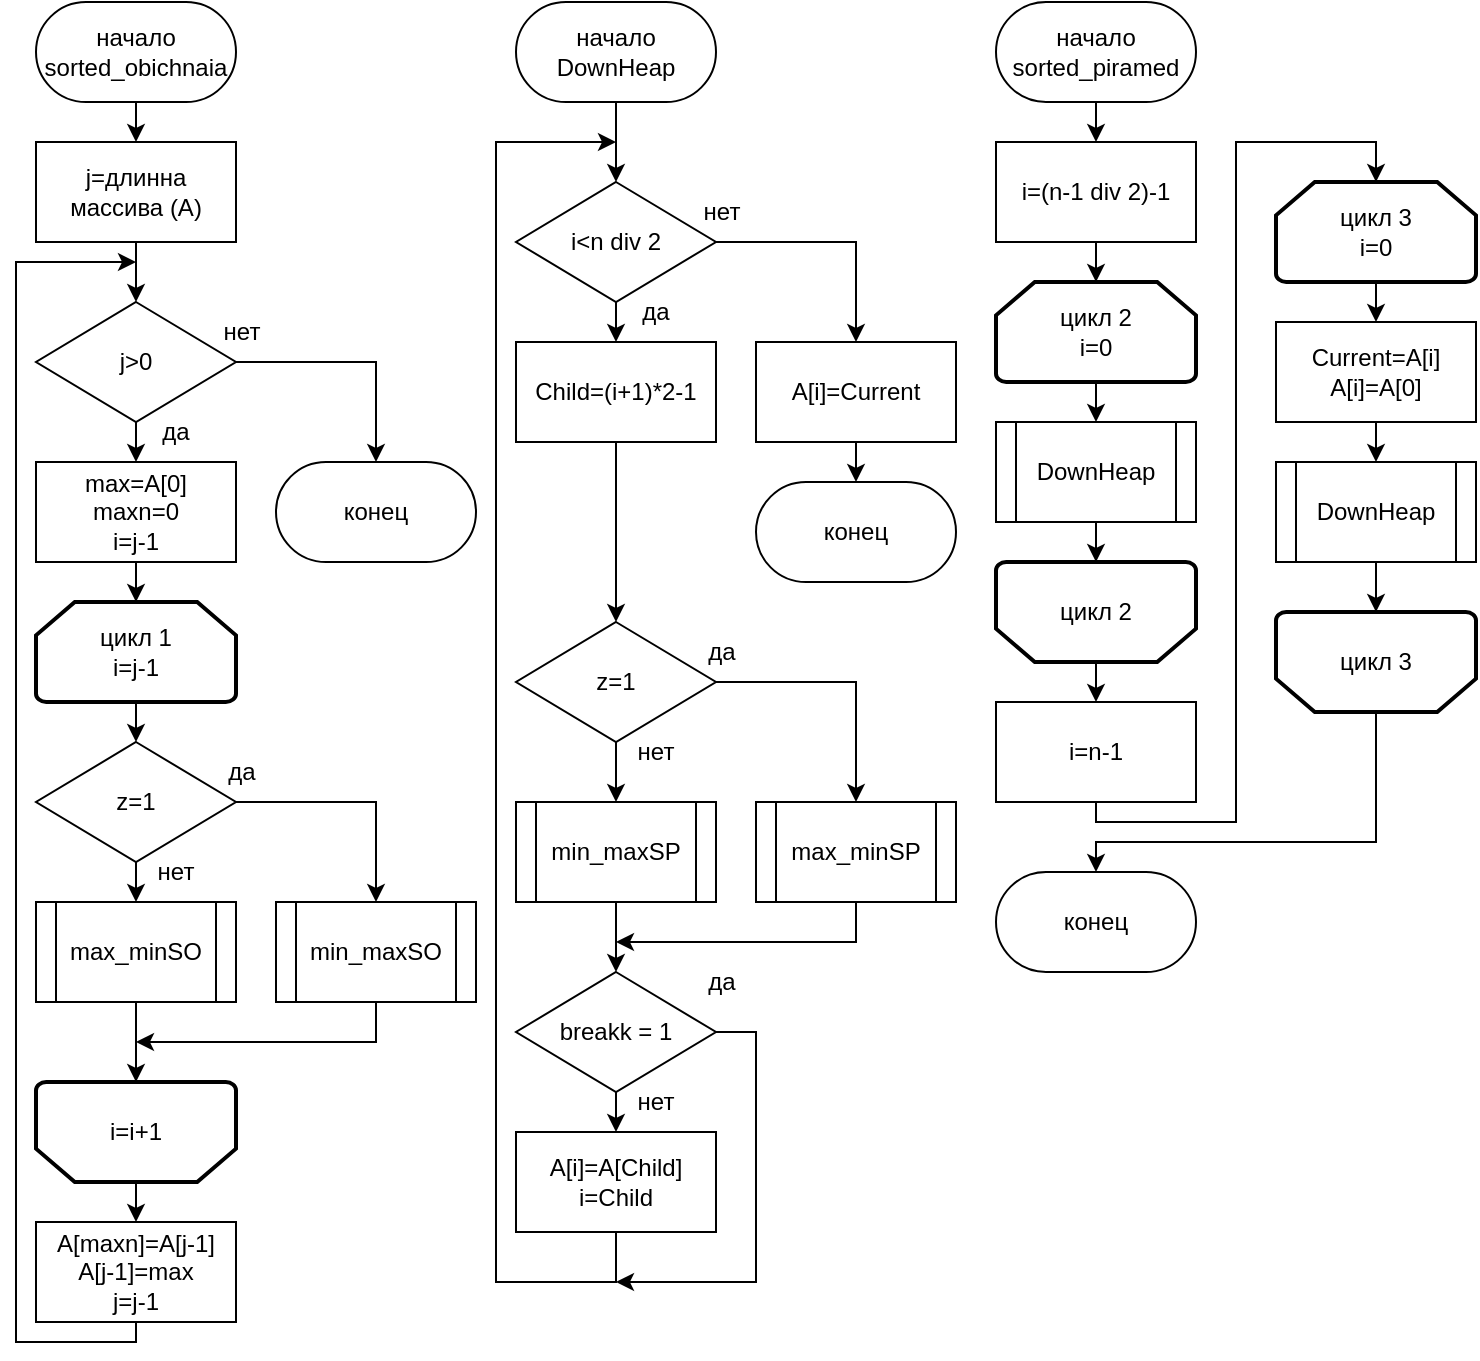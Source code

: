 <mxfile version="22.1.11" type="device">
  <diagram name="Страница — 1" id="KhJkwCfH9XHo2D9eAjh5">
    <mxGraphModel dx="673" dy="1193" grid="1" gridSize="10" guides="1" tooltips="1" connect="1" arrows="1" fold="1" page="1" pageScale="1" pageWidth="827" pageHeight="1169" math="0" shadow="0">
      <root>
        <mxCell id="0" />
        <mxCell id="1" parent="0" />
        <mxCell id="Ojkf_AzRO0BKuxMmt7U0-4" style="edgeStyle=orthogonalEdgeStyle;rounded=0;orthogonalLoop=1;jettySize=auto;html=1;exitX=0.5;exitY=1;exitDx=0;exitDy=0;entryX=0.5;entryY=0;entryDx=0;entryDy=0;" edge="1" parent="1" source="Ojkf_AzRO0BKuxMmt7U0-1" target="Ojkf_AzRO0BKuxMmt7U0-3">
          <mxGeometry relative="1" as="geometry" />
        </mxCell>
        <mxCell id="Ojkf_AzRO0BKuxMmt7U0-1" value="начало&lt;br&gt;sorted_obichnaia" style="rounded=1;whiteSpace=wrap;html=1;arcSize=50;" vertex="1" parent="1">
          <mxGeometry x="30" y="20" width="100" height="50" as="geometry" />
        </mxCell>
        <mxCell id="Ojkf_AzRO0BKuxMmt7U0-11" style="edgeStyle=orthogonalEdgeStyle;rounded=0;orthogonalLoop=1;jettySize=auto;html=1;exitX=0.5;exitY=1;exitDx=0;exitDy=0;entryX=0.5;entryY=0;entryDx=0;entryDy=0;" edge="1" parent="1" source="Ojkf_AzRO0BKuxMmt7U0-3" target="Ojkf_AzRO0BKuxMmt7U0-15">
          <mxGeometry relative="1" as="geometry">
            <mxPoint x="80" y="160" as="targetPoint" />
          </mxGeometry>
        </mxCell>
        <mxCell id="Ojkf_AzRO0BKuxMmt7U0-3" value="j=длинна массива (A)" style="rounded=0;whiteSpace=wrap;html=1;" vertex="1" parent="1">
          <mxGeometry x="30" y="90" width="100" height="50" as="geometry" />
        </mxCell>
        <mxCell id="Ojkf_AzRO0BKuxMmt7U0-19" style="edgeStyle=orthogonalEdgeStyle;rounded=0;orthogonalLoop=1;jettySize=auto;html=1;exitX=0.5;exitY=1;exitDx=0;exitDy=0;entryX=0.5;entryY=0;entryDx=0;entryDy=0;" edge="1" parent="1" source="Ojkf_AzRO0BKuxMmt7U0-15" target="Ojkf_AzRO0BKuxMmt7U0-18">
          <mxGeometry relative="1" as="geometry" />
        </mxCell>
        <mxCell id="Ojkf_AzRO0BKuxMmt7U0-41" style="edgeStyle=orthogonalEdgeStyle;rounded=0;orthogonalLoop=1;jettySize=auto;html=1;exitX=1;exitY=0.5;exitDx=0;exitDy=0;entryX=0.5;entryY=0;entryDx=0;entryDy=0;" edge="1" parent="1" source="Ojkf_AzRO0BKuxMmt7U0-15" target="Ojkf_AzRO0BKuxMmt7U0-38">
          <mxGeometry relative="1" as="geometry" />
        </mxCell>
        <mxCell id="Ojkf_AzRO0BKuxMmt7U0-15" value="j&amp;gt;0" style="rhombus;whiteSpace=wrap;html=1;" vertex="1" parent="1">
          <mxGeometry x="30" y="170" width="100" height="60" as="geometry" />
        </mxCell>
        <mxCell id="Ojkf_AzRO0BKuxMmt7U0-16" value="нет" style="text;html=1;strokeColor=none;fillColor=none;align=center;verticalAlign=middle;whiteSpace=wrap;rounded=0;" vertex="1" parent="1">
          <mxGeometry x="103" y="170" width="60" height="30" as="geometry" />
        </mxCell>
        <mxCell id="Ojkf_AzRO0BKuxMmt7U0-17" value="да" style="text;html=1;strokeColor=none;fillColor=none;align=center;verticalAlign=middle;whiteSpace=wrap;rounded=0;" vertex="1" parent="1">
          <mxGeometry x="70" y="220" width="60" height="30" as="geometry" />
        </mxCell>
        <mxCell id="Ojkf_AzRO0BKuxMmt7U0-18" value="&lt;div&gt;max=A[0]&lt;/div&gt;&lt;div&gt;&lt;span style=&quot;background-color: initial;&quot;&gt;maxn=0&lt;/span&gt;&lt;/div&gt;&lt;div&gt;&lt;span style=&quot;background-color: initial;&quot;&gt;i=j-1&lt;/span&gt;&lt;/div&gt;" style="rounded=0;whiteSpace=wrap;html=1;" vertex="1" parent="1">
          <mxGeometry x="30" y="250" width="100" height="50" as="geometry" />
        </mxCell>
        <mxCell id="Ojkf_AzRO0BKuxMmt7U0-25" style="edgeStyle=orthogonalEdgeStyle;rounded=0;orthogonalLoop=1;jettySize=auto;html=1;exitX=0.5;exitY=1;exitDx=0;exitDy=0;exitPerimeter=0;entryX=0.5;entryY=0;entryDx=0;entryDy=0;" edge="1" parent="1" source="Ojkf_AzRO0BKuxMmt7U0-20" target="Ojkf_AzRO0BKuxMmt7U0-22">
          <mxGeometry relative="1" as="geometry" />
        </mxCell>
        <mxCell id="Ojkf_AzRO0BKuxMmt7U0-20" value="цикл 1&lt;br&gt;i=j-1" style="strokeWidth=2;html=1;shape=mxgraph.flowchart.loop_limit;whiteSpace=wrap;" vertex="1" parent="1">
          <mxGeometry x="30" y="320" width="100" height="50" as="geometry" />
        </mxCell>
        <mxCell id="Ojkf_AzRO0BKuxMmt7U0-21" style="edgeStyle=orthogonalEdgeStyle;rounded=0;orthogonalLoop=1;jettySize=auto;html=1;exitX=0.5;exitY=1;exitDx=0;exitDy=0;entryX=0.5;entryY=0;entryDx=0;entryDy=0;entryPerimeter=0;" edge="1" parent="1" source="Ojkf_AzRO0BKuxMmt7U0-18" target="Ojkf_AzRO0BKuxMmt7U0-20">
          <mxGeometry relative="1" as="geometry" />
        </mxCell>
        <mxCell id="Ojkf_AzRO0BKuxMmt7U0-28" style="edgeStyle=orthogonalEdgeStyle;rounded=0;orthogonalLoop=1;jettySize=auto;html=1;exitX=1;exitY=0.5;exitDx=0;exitDy=0;entryX=0.5;entryY=0;entryDx=0;entryDy=0;" edge="1" parent="1" source="Ojkf_AzRO0BKuxMmt7U0-22" target="Ojkf_AzRO0BKuxMmt7U0-27">
          <mxGeometry relative="1" as="geometry" />
        </mxCell>
        <mxCell id="Ojkf_AzRO0BKuxMmt7U0-29" style="edgeStyle=orthogonalEdgeStyle;rounded=0;orthogonalLoop=1;jettySize=auto;html=1;exitX=0.5;exitY=1;exitDx=0;exitDy=0;entryX=0.5;entryY=0;entryDx=0;entryDy=0;" edge="1" parent="1" source="Ojkf_AzRO0BKuxMmt7U0-22" target="Ojkf_AzRO0BKuxMmt7U0-26">
          <mxGeometry relative="1" as="geometry" />
        </mxCell>
        <mxCell id="Ojkf_AzRO0BKuxMmt7U0-22" value="z=1" style="rhombus;whiteSpace=wrap;html=1;" vertex="1" parent="1">
          <mxGeometry x="30" y="390" width="100" height="60" as="geometry" />
        </mxCell>
        <mxCell id="Ojkf_AzRO0BKuxMmt7U0-23" value="да" style="text;html=1;strokeColor=none;fillColor=none;align=center;verticalAlign=middle;whiteSpace=wrap;rounded=0;" vertex="1" parent="1">
          <mxGeometry x="103" y="390" width="60" height="30" as="geometry" />
        </mxCell>
        <mxCell id="Ojkf_AzRO0BKuxMmt7U0-24" value="нет" style="text;html=1;strokeColor=none;fillColor=none;align=center;verticalAlign=middle;whiteSpace=wrap;rounded=0;" vertex="1" parent="1">
          <mxGeometry x="70" y="440" width="60" height="30" as="geometry" />
        </mxCell>
        <mxCell id="Ojkf_AzRO0BKuxMmt7U0-26" value="max_minSO" style="shape=process;whiteSpace=wrap;html=1;backgroundOutline=1;" vertex="1" parent="1">
          <mxGeometry x="30" y="470" width="100" height="50" as="geometry" />
        </mxCell>
        <mxCell id="Ojkf_AzRO0BKuxMmt7U0-32" style="edgeStyle=orthogonalEdgeStyle;rounded=0;orthogonalLoop=1;jettySize=auto;html=1;exitX=0.5;exitY=1;exitDx=0;exitDy=0;" edge="1" parent="1" source="Ojkf_AzRO0BKuxMmt7U0-27">
          <mxGeometry relative="1" as="geometry">
            <mxPoint x="80" y="540" as="targetPoint" />
            <Array as="points">
              <mxPoint x="200" y="540" />
            </Array>
          </mxGeometry>
        </mxCell>
        <mxCell id="Ojkf_AzRO0BKuxMmt7U0-27" value="min_maxSO" style="shape=process;whiteSpace=wrap;html=1;backgroundOutline=1;" vertex="1" parent="1">
          <mxGeometry x="150" y="470" width="100" height="50" as="geometry" />
        </mxCell>
        <mxCell id="Ojkf_AzRO0BKuxMmt7U0-40" style="edgeStyle=orthogonalEdgeStyle;rounded=0;orthogonalLoop=1;jettySize=auto;html=1;exitX=0.5;exitY=1;exitDx=0;exitDy=0;" edge="1" parent="1" source="Ojkf_AzRO0BKuxMmt7U0-30">
          <mxGeometry relative="1" as="geometry">
            <mxPoint x="80" y="150" as="targetPoint" />
            <Array as="points">
              <mxPoint x="80" y="690" />
              <mxPoint x="20" y="690" />
              <mxPoint x="20" y="150" />
            </Array>
          </mxGeometry>
        </mxCell>
        <mxCell id="Ojkf_AzRO0BKuxMmt7U0-30" value="&lt;div&gt;A[maxn]=A[j-1]&lt;/div&gt;&lt;div&gt;&lt;span style=&quot;background-color: initial;&quot;&gt;A[j-1]=max&lt;/span&gt;&lt;/div&gt;&lt;div&gt;j=j-1&lt;/div&gt;" style="rounded=0;whiteSpace=wrap;html=1;" vertex="1" parent="1">
          <mxGeometry x="30" y="630" width="100" height="50" as="geometry" />
        </mxCell>
        <mxCell id="Ojkf_AzRO0BKuxMmt7U0-37" style="edgeStyle=orthogonalEdgeStyle;rounded=0;orthogonalLoop=1;jettySize=auto;html=1;exitX=0.5;exitY=0;exitDx=0;exitDy=0;exitPerimeter=0;entryX=0.5;entryY=0;entryDx=0;entryDy=0;" edge="1" parent="1" source="Ojkf_AzRO0BKuxMmt7U0-33" target="Ojkf_AzRO0BKuxMmt7U0-30">
          <mxGeometry relative="1" as="geometry" />
        </mxCell>
        <mxCell id="Ojkf_AzRO0BKuxMmt7U0-33" value="" style="strokeWidth=2;html=1;shape=mxgraph.flowchart.loop_limit;whiteSpace=wrap;rotation=-180;" vertex="1" parent="1">
          <mxGeometry x="30" y="560" width="100" height="50" as="geometry" />
        </mxCell>
        <mxCell id="Ojkf_AzRO0BKuxMmt7U0-34" value="i=i+1" style="text;html=1;strokeColor=none;fillColor=none;align=center;verticalAlign=middle;whiteSpace=wrap;rounded=0;" vertex="1" parent="1">
          <mxGeometry x="50" y="570" width="60" height="30" as="geometry" />
        </mxCell>
        <mxCell id="Ojkf_AzRO0BKuxMmt7U0-36" style="edgeStyle=orthogonalEdgeStyle;rounded=0;orthogonalLoop=1;jettySize=auto;html=1;exitX=0.5;exitY=1;exitDx=0;exitDy=0;entryX=0.5;entryY=1;entryDx=0;entryDy=0;entryPerimeter=0;" edge="1" parent="1" source="Ojkf_AzRO0BKuxMmt7U0-26" target="Ojkf_AzRO0BKuxMmt7U0-33">
          <mxGeometry relative="1" as="geometry" />
        </mxCell>
        <mxCell id="Ojkf_AzRO0BKuxMmt7U0-38" value="конец" style="rounded=1;whiteSpace=wrap;html=1;arcSize=50;" vertex="1" parent="1">
          <mxGeometry x="150" y="250" width="100" height="50" as="geometry" />
        </mxCell>
        <mxCell id="Ojkf_AzRO0BKuxMmt7U0-47" style="edgeStyle=orthogonalEdgeStyle;rounded=0;orthogonalLoop=1;jettySize=auto;html=1;exitX=0.5;exitY=1;exitDx=0;exitDy=0;entryX=0.5;entryY=0;entryDx=0;entryDy=0;" edge="1" parent="1" source="Ojkf_AzRO0BKuxMmt7U0-43" target="Ojkf_AzRO0BKuxMmt7U0-44">
          <mxGeometry relative="1" as="geometry" />
        </mxCell>
        <mxCell id="Ojkf_AzRO0BKuxMmt7U0-43" value="начало&lt;br&gt;DownHeap" style="rounded=1;whiteSpace=wrap;html=1;arcSize=50;" vertex="1" parent="1">
          <mxGeometry x="270" y="20" width="100" height="50" as="geometry" />
        </mxCell>
        <mxCell id="Ojkf_AzRO0BKuxMmt7U0-49" style="edgeStyle=orthogonalEdgeStyle;rounded=0;orthogonalLoop=1;jettySize=auto;html=1;exitX=0.5;exitY=1;exitDx=0;exitDy=0;entryX=0.5;entryY=0;entryDx=0;entryDy=0;" edge="1" parent="1" source="Ojkf_AzRO0BKuxMmt7U0-44" target="Ojkf_AzRO0BKuxMmt7U0-48">
          <mxGeometry relative="1" as="geometry" />
        </mxCell>
        <mxCell id="Ojkf_AzRO0BKuxMmt7U0-73" style="edgeStyle=orthogonalEdgeStyle;rounded=0;orthogonalLoop=1;jettySize=auto;html=1;exitX=1;exitY=0.5;exitDx=0;exitDy=0;entryX=0.5;entryY=0;entryDx=0;entryDy=0;" edge="1" parent="1" source="Ojkf_AzRO0BKuxMmt7U0-44" target="Ojkf_AzRO0BKuxMmt7U0-70">
          <mxGeometry relative="1" as="geometry" />
        </mxCell>
        <mxCell id="Ojkf_AzRO0BKuxMmt7U0-44" value="i&amp;lt;n div 2" style="rhombus;whiteSpace=wrap;html=1;" vertex="1" parent="1">
          <mxGeometry x="270" y="110" width="100" height="60" as="geometry" />
        </mxCell>
        <mxCell id="Ojkf_AzRO0BKuxMmt7U0-45" value="нет" style="text;html=1;strokeColor=none;fillColor=none;align=center;verticalAlign=middle;whiteSpace=wrap;rounded=0;" vertex="1" parent="1">
          <mxGeometry x="343" y="110" width="60" height="30" as="geometry" />
        </mxCell>
        <mxCell id="Ojkf_AzRO0BKuxMmt7U0-46" value="да" style="text;html=1;strokeColor=none;fillColor=none;align=center;verticalAlign=middle;whiteSpace=wrap;rounded=0;" vertex="1" parent="1">
          <mxGeometry x="310" y="160" width="60" height="30" as="geometry" />
        </mxCell>
        <mxCell id="Ojkf_AzRO0BKuxMmt7U0-53" style="edgeStyle=orthogonalEdgeStyle;rounded=0;orthogonalLoop=1;jettySize=auto;html=1;exitX=0.5;exitY=1;exitDx=0;exitDy=0;entryX=0.5;entryY=0;entryDx=0;entryDy=0;" edge="1" parent="1" source="Ojkf_AzRO0BKuxMmt7U0-48" target="Ojkf_AzRO0BKuxMmt7U0-50">
          <mxGeometry relative="1" as="geometry" />
        </mxCell>
        <mxCell id="Ojkf_AzRO0BKuxMmt7U0-48" value="Child=(i+1)*2-1" style="rounded=0;whiteSpace=wrap;html=1;" vertex="1" parent="1">
          <mxGeometry x="270" y="190" width="100" height="50" as="geometry" />
        </mxCell>
        <mxCell id="Ojkf_AzRO0BKuxMmt7U0-57" style="edgeStyle=orthogonalEdgeStyle;rounded=0;orthogonalLoop=1;jettySize=auto;html=1;exitX=1;exitY=0.5;exitDx=0;exitDy=0;entryX=0.5;entryY=0;entryDx=0;entryDy=0;" edge="1" parent="1" source="Ojkf_AzRO0BKuxMmt7U0-50" target="Ojkf_AzRO0BKuxMmt7U0-56">
          <mxGeometry relative="1" as="geometry" />
        </mxCell>
        <mxCell id="Ojkf_AzRO0BKuxMmt7U0-58" style="edgeStyle=orthogonalEdgeStyle;rounded=0;orthogonalLoop=1;jettySize=auto;html=1;exitX=0.5;exitY=1;exitDx=0;exitDy=0;entryX=0.5;entryY=0;entryDx=0;entryDy=0;" edge="1" parent="1" source="Ojkf_AzRO0BKuxMmt7U0-50" target="Ojkf_AzRO0BKuxMmt7U0-55">
          <mxGeometry relative="1" as="geometry" />
        </mxCell>
        <mxCell id="Ojkf_AzRO0BKuxMmt7U0-50" value="z=1" style="rhombus;whiteSpace=wrap;html=1;" vertex="1" parent="1">
          <mxGeometry x="270" y="330" width="100" height="60" as="geometry" />
        </mxCell>
        <mxCell id="Ojkf_AzRO0BKuxMmt7U0-51" value="да" style="text;html=1;strokeColor=none;fillColor=none;align=center;verticalAlign=middle;whiteSpace=wrap;rounded=0;" vertex="1" parent="1">
          <mxGeometry x="343" y="330" width="60" height="30" as="geometry" />
        </mxCell>
        <mxCell id="Ojkf_AzRO0BKuxMmt7U0-52" value="нет" style="text;html=1;strokeColor=none;fillColor=none;align=center;verticalAlign=middle;whiteSpace=wrap;rounded=0;" vertex="1" parent="1">
          <mxGeometry x="310" y="380" width="60" height="30" as="geometry" />
        </mxCell>
        <mxCell id="Ojkf_AzRO0BKuxMmt7U0-62" style="edgeStyle=orthogonalEdgeStyle;rounded=0;orthogonalLoop=1;jettySize=auto;html=1;exitX=0.5;exitY=1;exitDx=0;exitDy=0;entryX=0.5;entryY=0;entryDx=0;entryDy=0;" edge="1" parent="1" source="Ojkf_AzRO0BKuxMmt7U0-55" target="Ojkf_AzRO0BKuxMmt7U0-59">
          <mxGeometry relative="1" as="geometry" />
        </mxCell>
        <mxCell id="Ojkf_AzRO0BKuxMmt7U0-55" value="min_maxSP" style="shape=process;whiteSpace=wrap;html=1;backgroundOutline=1;" vertex="1" parent="1">
          <mxGeometry x="270" y="420" width="100" height="50" as="geometry" />
        </mxCell>
        <mxCell id="Ojkf_AzRO0BKuxMmt7U0-63" style="edgeStyle=orthogonalEdgeStyle;rounded=0;orthogonalLoop=1;jettySize=auto;html=1;exitX=0.5;exitY=1;exitDx=0;exitDy=0;" edge="1" parent="1" source="Ojkf_AzRO0BKuxMmt7U0-56">
          <mxGeometry relative="1" as="geometry">
            <mxPoint x="320" y="490" as="targetPoint" />
            <Array as="points">
              <mxPoint x="440" y="490" />
            </Array>
          </mxGeometry>
        </mxCell>
        <mxCell id="Ojkf_AzRO0BKuxMmt7U0-56" value="max_minSP" style="shape=process;whiteSpace=wrap;html=1;backgroundOutline=1;" vertex="1" parent="1">
          <mxGeometry x="390" y="420" width="100" height="50" as="geometry" />
        </mxCell>
        <mxCell id="Ojkf_AzRO0BKuxMmt7U0-68" style="edgeStyle=orthogonalEdgeStyle;rounded=0;orthogonalLoop=1;jettySize=auto;html=1;exitX=0.5;exitY=1;exitDx=0;exitDy=0;entryX=0.5;entryY=0;entryDx=0;entryDy=0;" edge="1" parent="1" source="Ojkf_AzRO0BKuxMmt7U0-59" target="Ojkf_AzRO0BKuxMmt7U0-66">
          <mxGeometry relative="1" as="geometry" />
        </mxCell>
        <mxCell id="Ojkf_AzRO0BKuxMmt7U0-74" style="edgeStyle=orthogonalEdgeStyle;rounded=0;orthogonalLoop=1;jettySize=auto;html=1;exitX=1;exitY=0.5;exitDx=0;exitDy=0;" edge="1" parent="1" source="Ojkf_AzRO0BKuxMmt7U0-59">
          <mxGeometry relative="1" as="geometry">
            <mxPoint x="320" y="660" as="targetPoint" />
            <Array as="points">
              <mxPoint x="390" y="535" />
              <mxPoint x="390" y="660" />
            </Array>
          </mxGeometry>
        </mxCell>
        <mxCell id="Ojkf_AzRO0BKuxMmt7U0-59" value="breakk = 1" style="rhombus;whiteSpace=wrap;html=1;" vertex="1" parent="1">
          <mxGeometry x="270" y="505" width="100" height="60" as="geometry" />
        </mxCell>
        <mxCell id="Ojkf_AzRO0BKuxMmt7U0-60" value="да" style="text;html=1;strokeColor=none;fillColor=none;align=center;verticalAlign=middle;whiteSpace=wrap;rounded=0;" vertex="1" parent="1">
          <mxGeometry x="343" y="495" width="60" height="30" as="geometry" />
        </mxCell>
        <mxCell id="Ojkf_AzRO0BKuxMmt7U0-61" value="нет" style="text;html=1;strokeColor=none;fillColor=none;align=center;verticalAlign=middle;whiteSpace=wrap;rounded=0;" vertex="1" parent="1">
          <mxGeometry x="310" y="555" width="60" height="30" as="geometry" />
        </mxCell>
        <mxCell id="Ojkf_AzRO0BKuxMmt7U0-78" style="edgeStyle=orthogonalEdgeStyle;rounded=0;orthogonalLoop=1;jettySize=auto;html=1;exitX=0.5;exitY=1;exitDx=0;exitDy=0;" edge="1" parent="1" source="Ojkf_AzRO0BKuxMmt7U0-66">
          <mxGeometry relative="1" as="geometry">
            <mxPoint x="320" y="90" as="targetPoint" />
            <Array as="points">
              <mxPoint x="320" y="660" />
              <mxPoint x="260" y="660" />
              <mxPoint x="260" y="90" />
            </Array>
          </mxGeometry>
        </mxCell>
        <mxCell id="Ojkf_AzRO0BKuxMmt7U0-66" value="&lt;div&gt;A[i]=A[Child]&lt;/div&gt;&lt;div&gt;&lt;span style=&quot;background-color: initial;&quot;&gt;i=Child&lt;/span&gt;&lt;/div&gt;" style="rounded=0;whiteSpace=wrap;html=1;" vertex="1" parent="1">
          <mxGeometry x="270" y="585" width="100" height="50" as="geometry" />
        </mxCell>
        <mxCell id="Ojkf_AzRO0BKuxMmt7U0-76" style="edgeStyle=orthogonalEdgeStyle;rounded=0;orthogonalLoop=1;jettySize=auto;html=1;exitX=0.5;exitY=1;exitDx=0;exitDy=0;entryX=0.5;entryY=0;entryDx=0;entryDy=0;" edge="1" parent="1" source="Ojkf_AzRO0BKuxMmt7U0-70" target="Ojkf_AzRO0BKuxMmt7U0-75">
          <mxGeometry relative="1" as="geometry" />
        </mxCell>
        <mxCell id="Ojkf_AzRO0BKuxMmt7U0-70" value="A[i]=Current" style="rounded=0;whiteSpace=wrap;html=1;" vertex="1" parent="1">
          <mxGeometry x="390" y="190" width="100" height="50" as="geometry" />
        </mxCell>
        <mxCell id="Ojkf_AzRO0BKuxMmt7U0-75" value="конец" style="rounded=1;whiteSpace=wrap;html=1;arcSize=50;" vertex="1" parent="1">
          <mxGeometry x="390" y="260" width="100" height="50" as="geometry" />
        </mxCell>
        <mxCell id="Ojkf_AzRO0BKuxMmt7U0-81" style="edgeStyle=orthogonalEdgeStyle;rounded=0;orthogonalLoop=1;jettySize=auto;html=1;exitX=0.5;exitY=1;exitDx=0;exitDy=0;entryX=0.5;entryY=0;entryDx=0;entryDy=0;" edge="1" parent="1" source="Ojkf_AzRO0BKuxMmt7U0-79">
          <mxGeometry relative="1" as="geometry">
            <mxPoint x="560" y="90" as="targetPoint" />
          </mxGeometry>
        </mxCell>
        <mxCell id="Ojkf_AzRO0BKuxMmt7U0-79" value="начало&lt;br&gt;sorted_piramed" style="rounded=1;whiteSpace=wrap;html=1;arcSize=50;" vertex="1" parent="1">
          <mxGeometry x="510" y="20" width="100" height="50" as="geometry" />
        </mxCell>
        <mxCell id="Ojkf_AzRO0BKuxMmt7U0-86" style="edgeStyle=orthogonalEdgeStyle;rounded=0;orthogonalLoop=1;jettySize=auto;html=1;exitX=0.5;exitY=1;exitDx=0;exitDy=0;exitPerimeter=0;entryX=0.5;entryY=0;entryDx=0;entryDy=0;" edge="1" parent="1" source="Ojkf_AzRO0BKuxMmt7U0-82" target="Ojkf_AzRO0BKuxMmt7U0-85">
          <mxGeometry relative="1" as="geometry" />
        </mxCell>
        <mxCell id="Ojkf_AzRO0BKuxMmt7U0-82" value="цикл 2&lt;br&gt;i=0" style="strokeWidth=2;html=1;shape=mxgraph.flowchart.loop_limit;whiteSpace=wrap;" vertex="1" parent="1">
          <mxGeometry x="510" y="160" width="100" height="50" as="geometry" />
        </mxCell>
        <mxCell id="Ojkf_AzRO0BKuxMmt7U0-83" value="i=(n-1 div 2)-1" style="rounded=0;whiteSpace=wrap;html=1;" vertex="1" parent="1">
          <mxGeometry x="510" y="90" width="100" height="50" as="geometry" />
        </mxCell>
        <mxCell id="Ojkf_AzRO0BKuxMmt7U0-84" style="edgeStyle=orthogonalEdgeStyle;rounded=0;orthogonalLoop=1;jettySize=auto;html=1;exitX=0.5;exitY=1;exitDx=0;exitDy=0;entryX=0.5;entryY=0;entryDx=0;entryDy=0;entryPerimeter=0;" edge="1" parent="1" source="Ojkf_AzRO0BKuxMmt7U0-83" target="Ojkf_AzRO0BKuxMmt7U0-82">
          <mxGeometry relative="1" as="geometry" />
        </mxCell>
        <mxCell id="Ojkf_AzRO0BKuxMmt7U0-85" value="DownHeap" style="shape=process;whiteSpace=wrap;html=1;backgroundOutline=1;" vertex="1" parent="1">
          <mxGeometry x="510" y="230" width="100" height="50" as="geometry" />
        </mxCell>
        <mxCell id="Ojkf_AzRO0BKuxMmt7U0-92" style="edgeStyle=orthogonalEdgeStyle;rounded=0;orthogonalLoop=1;jettySize=auto;html=1;exitX=0.5;exitY=0;exitDx=0;exitDy=0;exitPerimeter=0;entryX=0.5;entryY=0;entryDx=0;entryDy=0;" edge="1" parent="1" source="Ojkf_AzRO0BKuxMmt7U0-87" target="Ojkf_AzRO0BKuxMmt7U0-90">
          <mxGeometry relative="1" as="geometry" />
        </mxCell>
        <mxCell id="Ojkf_AzRO0BKuxMmt7U0-87" value="" style="strokeWidth=2;html=1;shape=mxgraph.flowchart.loop_limit;whiteSpace=wrap;rotation=-180;" vertex="1" parent="1">
          <mxGeometry x="510" y="300" width="100" height="50" as="geometry" />
        </mxCell>
        <mxCell id="Ojkf_AzRO0BKuxMmt7U0-88" value="цикл 2" style="text;html=1;strokeColor=none;fillColor=none;align=center;verticalAlign=middle;whiteSpace=wrap;rounded=0;" vertex="1" parent="1">
          <mxGeometry x="530" y="310" width="60" height="30" as="geometry" />
        </mxCell>
        <mxCell id="Ojkf_AzRO0BKuxMmt7U0-89" style="edgeStyle=orthogonalEdgeStyle;rounded=0;orthogonalLoop=1;jettySize=auto;html=1;exitX=0.5;exitY=1;exitDx=0;exitDy=0;entryX=0.5;entryY=1;entryDx=0;entryDy=0;entryPerimeter=0;" edge="1" parent="1" source="Ojkf_AzRO0BKuxMmt7U0-85" target="Ojkf_AzRO0BKuxMmt7U0-87">
          <mxGeometry relative="1" as="geometry" />
        </mxCell>
        <mxCell id="Ojkf_AzRO0BKuxMmt7U0-90" value="i=n-1" style="rounded=0;whiteSpace=wrap;html=1;" vertex="1" parent="1">
          <mxGeometry x="510" y="370" width="100" height="50" as="geometry" />
        </mxCell>
        <mxCell id="Ojkf_AzRO0BKuxMmt7U0-101" style="edgeStyle=orthogonalEdgeStyle;rounded=0;orthogonalLoop=1;jettySize=auto;html=1;exitX=0.5;exitY=1;exitDx=0;exitDy=0;exitPerimeter=0;entryX=0.5;entryY=0;entryDx=0;entryDy=0;" edge="1" parent="1" source="Ojkf_AzRO0BKuxMmt7U0-94" target="Ojkf_AzRO0BKuxMmt7U0-100">
          <mxGeometry relative="1" as="geometry" />
        </mxCell>
        <mxCell id="Ojkf_AzRO0BKuxMmt7U0-94" value="цикл 3&lt;br&gt;i=0" style="strokeWidth=2;html=1;shape=mxgraph.flowchart.loop_limit;whiteSpace=wrap;" vertex="1" parent="1">
          <mxGeometry x="650" y="110" width="100" height="50" as="geometry" />
        </mxCell>
        <mxCell id="Ojkf_AzRO0BKuxMmt7U0-95" value="DownHeap" style="shape=process;whiteSpace=wrap;html=1;backgroundOutline=1;" vertex="1" parent="1">
          <mxGeometry x="650" y="250" width="100" height="50" as="geometry" />
        </mxCell>
        <mxCell id="Ojkf_AzRO0BKuxMmt7U0-104" style="edgeStyle=orthogonalEdgeStyle;rounded=0;orthogonalLoop=1;jettySize=auto;html=1;exitX=0.5;exitY=0;exitDx=0;exitDy=0;exitPerimeter=0;entryX=0.5;entryY=0;entryDx=0;entryDy=0;" edge="1" parent="1" source="Ojkf_AzRO0BKuxMmt7U0-96" target="Ojkf_AzRO0BKuxMmt7U0-103">
          <mxGeometry relative="1" as="geometry">
            <Array as="points">
              <mxPoint x="700" y="440" />
              <mxPoint x="560" y="440" />
            </Array>
          </mxGeometry>
        </mxCell>
        <mxCell id="Ojkf_AzRO0BKuxMmt7U0-96" value="" style="strokeWidth=2;html=1;shape=mxgraph.flowchart.loop_limit;whiteSpace=wrap;rotation=-180;" vertex="1" parent="1">
          <mxGeometry x="650" y="325" width="100" height="50" as="geometry" />
        </mxCell>
        <mxCell id="Ojkf_AzRO0BKuxMmt7U0-97" value="цикл 3" style="text;html=1;strokeColor=none;fillColor=none;align=center;verticalAlign=middle;whiteSpace=wrap;rounded=0;" vertex="1" parent="1">
          <mxGeometry x="670" y="335" width="60" height="30" as="geometry" />
        </mxCell>
        <mxCell id="Ojkf_AzRO0BKuxMmt7U0-98" style="edgeStyle=orthogonalEdgeStyle;rounded=0;orthogonalLoop=1;jettySize=auto;html=1;exitX=0.5;exitY=1;exitDx=0;exitDy=0;entryX=0.5;entryY=1;entryDx=0;entryDy=0;entryPerimeter=0;" edge="1" parent="1" source="Ojkf_AzRO0BKuxMmt7U0-95" target="Ojkf_AzRO0BKuxMmt7U0-96">
          <mxGeometry relative="1" as="geometry" />
        </mxCell>
        <mxCell id="Ojkf_AzRO0BKuxMmt7U0-99" style="edgeStyle=orthogonalEdgeStyle;rounded=0;orthogonalLoop=1;jettySize=auto;html=1;exitX=0.5;exitY=1;exitDx=0;exitDy=0;entryX=0.5;entryY=0;entryDx=0;entryDy=0;entryPerimeter=0;" edge="1" parent="1" source="Ojkf_AzRO0BKuxMmt7U0-90" target="Ojkf_AzRO0BKuxMmt7U0-94">
          <mxGeometry relative="1" as="geometry">
            <Array as="points">
              <mxPoint x="560" y="430" />
              <mxPoint x="630" y="430" />
              <mxPoint x="630" y="90" />
              <mxPoint x="700" y="90" />
            </Array>
          </mxGeometry>
        </mxCell>
        <mxCell id="Ojkf_AzRO0BKuxMmt7U0-102" style="edgeStyle=orthogonalEdgeStyle;rounded=0;orthogonalLoop=1;jettySize=auto;html=1;exitX=0.5;exitY=1;exitDx=0;exitDy=0;entryX=0.5;entryY=0;entryDx=0;entryDy=0;" edge="1" parent="1" source="Ojkf_AzRO0BKuxMmt7U0-100" target="Ojkf_AzRO0BKuxMmt7U0-95">
          <mxGeometry relative="1" as="geometry" />
        </mxCell>
        <mxCell id="Ojkf_AzRO0BKuxMmt7U0-100" value="&lt;div&gt;Current=A[i]&lt;/div&gt;&lt;div&gt;&lt;span style=&quot;background-color: initial;&quot;&gt;A[i]=A[0]&lt;/span&gt;&lt;/div&gt;" style="rounded=0;whiteSpace=wrap;html=1;" vertex="1" parent="1">
          <mxGeometry x="650" y="180" width="100" height="50" as="geometry" />
        </mxCell>
        <mxCell id="Ojkf_AzRO0BKuxMmt7U0-103" value="конец" style="rounded=1;whiteSpace=wrap;html=1;arcSize=50;" vertex="1" parent="1">
          <mxGeometry x="510" y="455" width="100" height="50" as="geometry" />
        </mxCell>
      </root>
    </mxGraphModel>
  </diagram>
</mxfile>
